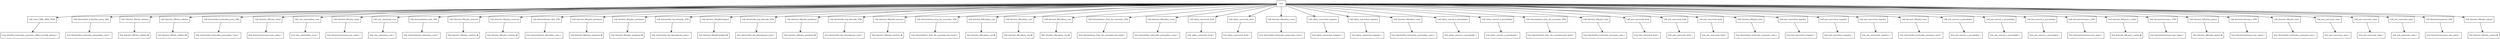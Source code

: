 digraph tree {
  rankdir=TB;
  node [shape=rectangle, fontsize=10];
  edge [arrowhead=vee];
  minlen=2;
  nodesep=0.5;
  ranksep=0.8;

  "root" [label="root"];
  "n1" [label="Call: actor(_5858,_5854,_5924)"];
  "n2" [label="Exit: actor(the_hudsucker_proxy,tim_robbins,norville_barnes) ✅"];
  "n3" [label="Call: director(the_hudsucker_proxy,_882)"];
  "n4" [label="Exit: director(the_hudsucker_proxy,ethan_coen) ✅"];
  "n5" [label="Call: director(_950,tim_robbins)"];
  "n6" [label="Fail: director(_950,tim_robbins) ❌"];
  "n9" [label="Call: director(_950,tim_robbins)"];
  "n10" [label="Fail: director(_950,tim_robbins) ❌"];
  "n13" [label="Call: director(the_hudsucker_proxy,_882)"];
  "n14" [label="Exit: director(the_hudsucker_proxy,ethan_coen) ✅"];
  "n15" [label="Call: director(_950,sam_raimi)"];
  "n16" [label="Exit: director(crimewave,sam_raimi) ✅"];
  "n17" [label="Call: sam_raimi\=ethan_coen"];
  "n18" [label="Exit: sam_raimi\=ethan_coen ✅"];
  "n21" [label="Call: director(_944,sam_raimi)"];
  "n22" [label="Exit: director(crimewave,sam_raimi) ✅"];
  "n23" [label="Call: sam_raimi\=joel_coen"];
  "n24" [label="Exit: sam_raimi\=joel_coen ✅"];
  "n27" [label="Call: director(barton_fink,_876)"];
  "n28" [label="Exit: director(barton_fink,ethan_coen) ✅"];
  "n29" [label="Call: director(_944,john_turturro)"];
  "n30" [label="Fail: director(_944,john_turturro) ❌"];
  "n33" [label="Call: director(_944,john_turturro)"];
  "n34" [label="Fail: director(_944,john_turturro) ❌"];
  "n37" [label="Call: director(barton_fink,_876)"];
  "n38" [label="Exit: director(barton_fink,ethan_coen) ✅"];
  "n39" [label="Call: director(_944,john_goodman)"];
  "n40" [label="Fail: director(_944,john_goodman) ❌"];
  "n43" [label="Call: director(_944,john_goodman)"];
  "n44" [label="Fail: director(_944,john_goodman) ❌"];
  "n47" [label="Call: director(the_big_lebowski,_876)"];
  "n48" [label="Exit: director(the_big_lebowski,joel_coen) ✅"];
  "n49" [label="Call: director(_944,jeff_bridges)"];
  "n50" [label="Fail: director(_944,jeff_bridges) ❌"];
  "n53" [label="Call: director(the_big_lebowski,_876)"];
  "n54" [label="Exit: director(the_big_lebowski,joel_coen) ✅"];
  "n55" [label="Call: director(_944,john_goodman)"];
  "n56" [label="Fail: director(_944,john_goodman) ❌"];
  "n59" [label="Call: director(the_big_lebowski,_876)"];
  "n60" [label="Exit: director(the_big_lebowski,joel_coen) ✅"];
  "n61" [label="Call: director(_944,john_turturro)"];
  "n62" [label="Fail: director(_944,john_turturro) ❌"];
  "n65" [label="Call: director(down_from_the_mountain,_876)"];
  "n66" [label="Exit: director(down_from_the_mountain,nick_doob) ✅"];
  "n67" [label="Call: director(_944,sidney_cox)"];
  "n68" [label="Fail: director(_944,sidney_cox) ❌"];
  "n71" [label="Call: director(_944,sidney_cox)"];
  "n72" [label="Fail: director(_944,sidney_cox) ❌"];
  "n75" [label="Call: director(_944,sidney_cox)"];
  "n76" [label="Fail: director(_944,sidney_cox) ❌"];
  "n79" [label="Call: director(down_from_the_mountain,_876)"];
  "n80" [label="Exit: director(down_from_the_mountain,nick_doob) ✅"];
  "n81" [label="Call: director(_944,ethan_coen)"];
  "n82" [label="Exit: director(the_hudsucker_proxy,ethan_coen) ✅"];
  "n83" [label="Call: ethan_coen\=nick_doob"];
  "n84" [label="Exit: ethan_coen\=nick_doob ✅"];
  "n87" [label="Call: ethan_coen\=nick_doob"];
  "n88" [label="Exit: ethan_coen\=nick_doob ✅"];
  "n91" [label="Call: director(_944,ethan_coen)"];
  "n92" [label="Exit: director(the_hudsucker_proxy,ethan_coen) ✅"];
  "n93" [label="Call: ethan_coen\=chris_hegedus"];
  "n94" [label="Exit: ethan_coen\=chris_hegedus ✅"];
  "n97" [label="Call: ethan_coen\=chris_hegedus"];
  "n98" [label="Exit: ethan_coen\=chris_hegedus ✅"];
  "n101" [label="Call: director(_944,ethan_coen)"];
  "n102" [label="Exit: director(the_hudsucker_proxy,ethan_coen) ✅"];
  "n103" [label="Call: ethan_coen\=d_a_pennebaker"];
  "n104" [label="Exit: ethan_coen\=d_a_pennebaker ✅"];
  "n107" [label="Call: ethan_coen\=d_a_pennebaker"];
  "n108" [label="Exit: ethan_coen\=d_a_pennebaker ✅"];
  "n111" [label="Call: director(down_from_the_mountain,_876)"];
  "n112" [label="Exit: director(down_from_the_mountain,nick_doob) ✅"];
  "n113" [label="Call: director(_944,joel_coen)"];
  "n114" [label="Exit: director(the_hudsucker_proxy,joel_coen) ✅"];
  "n115" [label="Call: joel_coen\=nick_doob"];
  "n116" [label="Exit: joel_coen\=nick_doob ✅"];
  "n119" [label="Call: joel_coen\=nick_doob"];
  "n120" [label="Exit: joel_coen\=nick_doob ✅"];
  "n123" [label="Call: joel_coen\=nick_doob"];
  "n124" [label="Exit: joel_coen\=nick_doob ✅"];
  "n127" [label="Call: director(_944,joel_coen)"];
  "n128" [label="Exit: director(the_hudsucker_proxy,joel_coen) ✅"];
  "n129" [label="Call: joel_coen\=chris_hegedus"];
  "n130" [label="Exit: joel_coen\=chris_hegedus ✅"];
  "n133" [label="Call: joel_coen\=chris_hegedus"];
  "n134" [label="Exit: joel_coen\=chris_hegedus ✅"];
  "n137" [label="Call: joel_coen\=chris_hegedus"];
  "n138" [label="Exit: joel_coen\=chris_hegedus ✅"];
  "n141" [label="Call: director(_944,joel_coen)"];
  "n142" [label="Exit: director(the_hudsucker_proxy,joel_coen) ✅"];
  "n143" [label="Call: joel_coen\=d_a_pennebaker"];
  "n144" [label="Exit: joel_coen\=d_a_pennebaker ✅"];
  "n147" [label="Call: joel_coen\=d_a_pennebaker"];
  "n148" [label="Exit: joel_coen\=d_a_pennebaker ✅"];
  "n151" [label="Call: joel_coen\=d_a_pennebaker"];
  "n152" [label="Exit: joel_coen\=d_a_pennebaker ✅"];
  "n155" [label="Call: director(crimewave,_876)"];
  "n156" [label="Exit: director(crimewave,sam_raimi) ✅"];
  "n157" [label="Call: director(_944,paul_l_smith)"];
  "n158" [label="Fail: director(_944,paul_l_smith) ❌"];
  "n161" [label="Call: director(crimewave,_876)"];
  "n162" [label="Exit: director(crimewave,sam_raimi) ✅"];
  "n163" [label="Call: director(_944,brion_james)"];
  "n164" [label="Fail: director(_944,brion_james) ❌"];
  "n167" [label="Call: director(crimewave,_876)"];
  "n168" [label="Exit: director(crimewave,sam_raimi) ✅"];
  "n169" [label="Call: director(_944,joel_coen)"];
  "n170" [label="Exit: director(the_hudsucker_proxy,joel_coen) ✅"];
  "n171" [label="Call: joel_coen\=sam_raimi"];
  "n172" [label="Exit: joel_coen\=sam_raimi ✅"];
  "n175" [label="Call: joel_coen\=sam_raimi"];
  "n176" [label="Exit: joel_coen\=sam_raimi ✅"];
  "n179" [label="Call: joel_coen\=sam_raimi"];
  "n180" [label="Exit: joel_coen\=sam_raimi ✅"];
  "n183" [label="Call: director(crimewave,_876)"];
  "n184" [label="Exit: director(crimewave,sam_raimi) ✅"];
  "n185" [label="Call: director(_944,dan_nelson)"];
  "n186" [label="Fail: director(_944,dan_nelson) ❌"];

  {rank=same; "root"; }
  {rank=same; "n1"; "n3"; "n5"; "n9"; "n13"; "n15"; "n17"; "n21"; "n23"; "n27"; "n29"; "n33"; "n37"; "n39"; "n43"; "n47"; "n49"; "n53"; "n55"; "n59"; "n61"; "n65"; "n67"; "n71"; "n75"; "n79"; "n81"; "n83"; "n87"; "n91"; "n93"; "n97"; "n101"; "n103"; "n107"; "n111"; "n113"; "n115"; "n119"; "n123"; "n127"; "n129"; "n133"; "n137"; "n141"; "n143"; "n147"; "n151"; "n155"; "n157"; "n161"; "n163"; "n167"; "n169"; "n171"; "n175"; "n179"; "n183"; "n185"; }
  {rank=same; "n2"; "n4"; "n6"; "n10"; "n14"; "n16"; "n18"; "n22"; "n24"; "n28"; "n30"; "n34"; "n38"; "n40"; "n44"; "n48"; "n50"; "n54"; "n56"; "n60"; "n62"; "n66"; "n68"; "n72"; "n76"; "n80"; "n82"; "n84"; "n88"; "n92"; "n94"; "n98"; "n102"; "n104"; "n108"; "n112"; "n114"; "n116"; "n120"; "n124"; "n128"; "n130"; "n134"; "n138"; "n142"; "n144"; "n148"; "n152"; "n156"; "n158"; "n162"; "n164"; "n168"; "n170"; "n172"; "n176"; "n180"; "n184"; "n186"; }

  "root" -> "n1";
  "root" -> "n3";
  "root" -> "n5";
  "root" -> "n9";
  "root" -> "n13";
  "root" -> "n15";
  "root" -> "n17";
  "root" -> "n21";
  "root" -> "n23";
  "root" -> "n27";
  "root" -> "n29";
  "root" -> "n33";
  "root" -> "n37";
  "root" -> "n39";
  "root" -> "n43";
  "root" -> "n47";
  "root" -> "n49";
  "root" -> "n53";
  "root" -> "n55";
  "root" -> "n59";
  "root" -> "n61";
  "root" -> "n65";
  "root" -> "n67";
  "root" -> "n71";
  "root" -> "n75";
  "root" -> "n79";
  "root" -> "n81";
  "root" -> "n83";
  "root" -> "n87";
  "root" -> "n91";
  "root" -> "n93";
  "root" -> "n97";
  "root" -> "n101";
  "root" -> "n103";
  "root" -> "n107";
  "root" -> "n111";
  "root" -> "n113";
  "root" -> "n115";
  "root" -> "n119";
  "root" -> "n123";
  "root" -> "n127";
  "root" -> "n129";
  "root" -> "n133";
  "root" -> "n137";
  "root" -> "n141";
  "root" -> "n143";
  "root" -> "n147";
  "root" -> "n151";
  "root" -> "n155";
  "root" -> "n157";
  "root" -> "n161";
  "root" -> "n163";
  "root" -> "n167";
  "root" -> "n169";
  "root" -> "n171";
  "root" -> "n175";
  "root" -> "n179";
  "root" -> "n183";
  "root" -> "n185";
  "n1" -> "n2";
  "n3" -> "n4";
  "n5" -> "n6";
  "n9" -> "n10";
  "n13" -> "n14";
  "n15" -> "n16";
  "n17" -> "n18";
  "n21" -> "n22";
  "n23" -> "n24";
  "n27" -> "n28";
  "n29" -> "n30";
  "n33" -> "n34";
  "n37" -> "n38";
  "n39" -> "n40";
  "n43" -> "n44";
  "n47" -> "n48";
  "n49" -> "n50";
  "n53" -> "n54";
  "n55" -> "n56";
  "n59" -> "n60";
  "n61" -> "n62";
  "n65" -> "n66";
  "n67" -> "n68";
  "n71" -> "n72";
  "n75" -> "n76";
  "n79" -> "n80";
  "n81" -> "n82";
  "n83" -> "n84";
  "n87" -> "n88";
  "n91" -> "n92";
  "n93" -> "n94";
  "n97" -> "n98";
  "n101" -> "n102";
  "n103" -> "n104";
  "n107" -> "n108";
  "n111" -> "n112";
  "n113" -> "n114";
  "n115" -> "n116";
  "n119" -> "n120";
  "n123" -> "n124";
  "n127" -> "n128";
  "n129" -> "n130";
  "n133" -> "n134";
  "n137" -> "n138";
  "n141" -> "n142";
  "n143" -> "n144";
  "n147" -> "n148";
  "n151" -> "n152";
  "n155" -> "n156";
  "n157" -> "n158";
  "n161" -> "n162";
  "n163" -> "n164";
  "n167" -> "n168";
  "n169" -> "n170";
  "n171" -> "n172";
  "n175" -> "n176";
  "n179" -> "n180";
  "n183" -> "n184";
  "n185" -> "n186";
}

